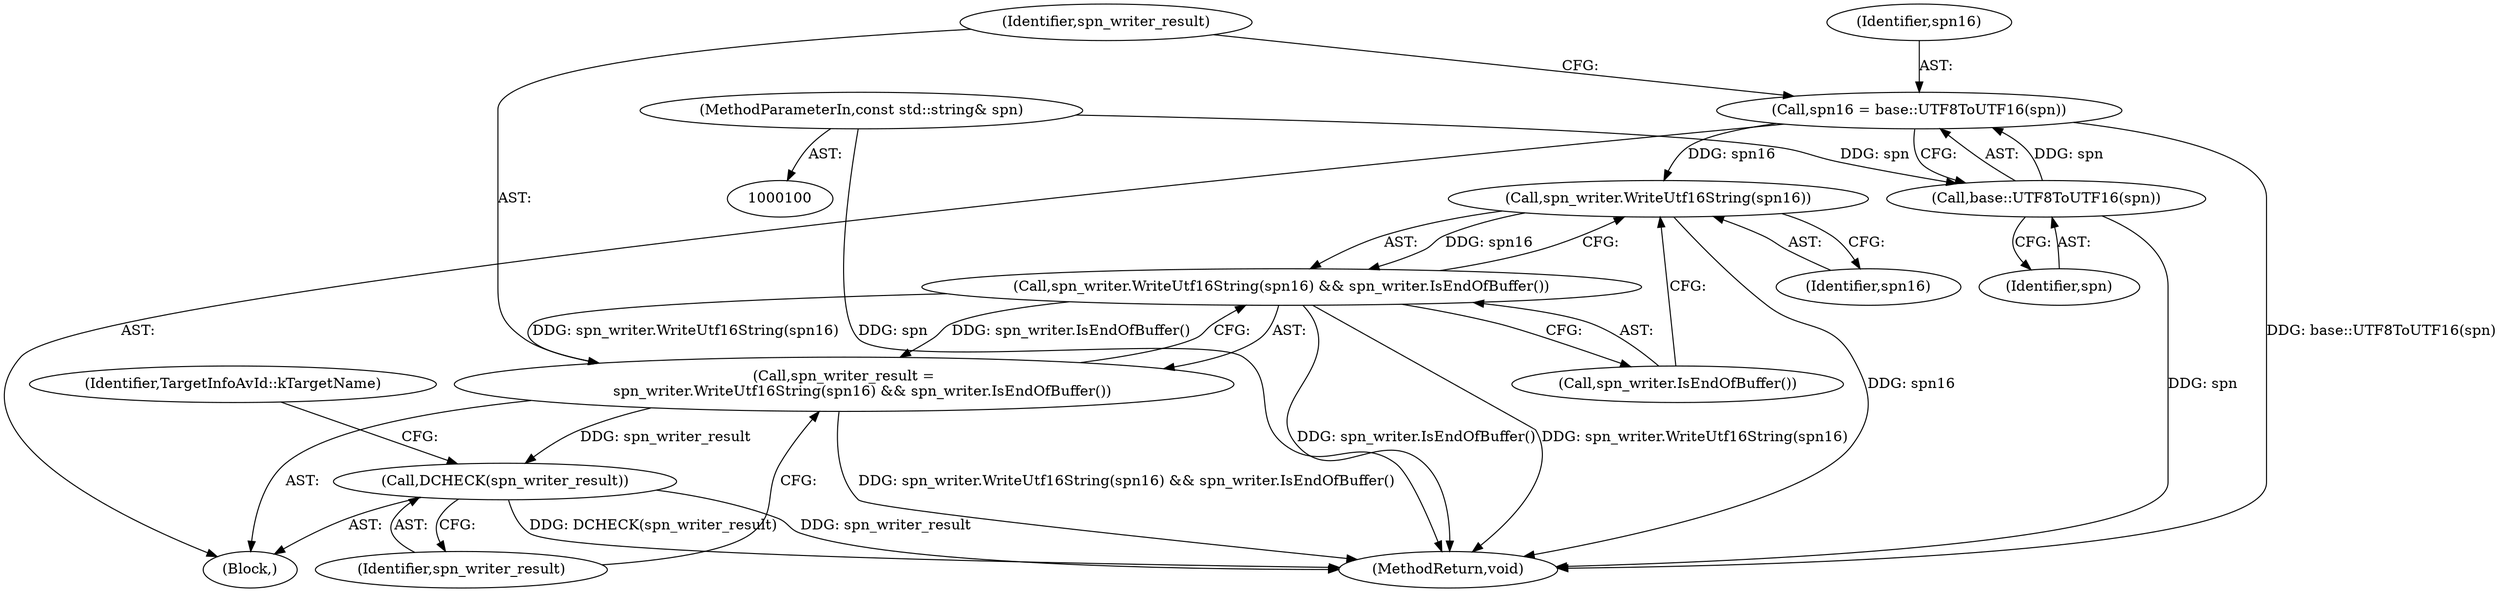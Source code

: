 digraph "0_Chrome_9cfe470d793da6e09b966d435c8fa2ba1625d5fe_2@API" {
"1000214" [label="(Call,spn_writer.WriteUtf16String(spn16))"];
"1000205" [label="(Call,spn16 = base::UTF8ToUTF16(spn))"];
"1000207" [label="(Call,base::UTF8ToUTF16(spn))"];
"1000104" [label="(MethodParameterIn,const std::string& spn)"];
"1000213" [label="(Call,spn_writer.WriteUtf16String(spn16) && spn_writer.IsEndOfBuffer())"];
"1000211" [label="(Call,spn_writer_result =\n        spn_writer.WriteUtf16String(spn16) && spn_writer.IsEndOfBuffer())"];
"1000217" [label="(Call,DCHECK(spn_writer_result))"];
"1000205" [label="(Call,spn16 = base::UTF8ToUTF16(spn))"];
"1000206" [label="(Identifier,spn16)"];
"1000208" [label="(Identifier,spn)"];
"1000104" [label="(MethodParameterIn,const std::string& spn)"];
"1000214" [label="(Call,spn_writer.WriteUtf16String(spn16))"];
"1000218" [label="(Identifier,spn_writer_result)"];
"1000212" [label="(Identifier,spn_writer_result)"];
"1000217" [label="(Call,DCHECK(spn_writer_result))"];
"1000238" [label="(MethodReturn,void)"];
"1000191" [label="(Block,)"];
"1000211" [label="(Call,spn_writer_result =\n        spn_writer.WriteUtf16String(spn16) && spn_writer.IsEndOfBuffer())"];
"1000216" [label="(Call,spn_writer.IsEndOfBuffer())"];
"1000220" [label="(Identifier,TargetInfoAvId::kTargetName)"];
"1000207" [label="(Call,base::UTF8ToUTF16(spn))"];
"1000215" [label="(Identifier,spn16)"];
"1000213" [label="(Call,spn_writer.WriteUtf16String(spn16) && spn_writer.IsEndOfBuffer())"];
"1000214" -> "1000213"  [label="AST: "];
"1000214" -> "1000215"  [label="CFG: "];
"1000215" -> "1000214"  [label="AST: "];
"1000216" -> "1000214"  [label="CFG: "];
"1000213" -> "1000214"  [label="CFG: "];
"1000214" -> "1000238"  [label="DDG: spn16"];
"1000214" -> "1000213"  [label="DDG: spn16"];
"1000205" -> "1000214"  [label="DDG: spn16"];
"1000205" -> "1000191"  [label="AST: "];
"1000205" -> "1000207"  [label="CFG: "];
"1000206" -> "1000205"  [label="AST: "];
"1000207" -> "1000205"  [label="AST: "];
"1000212" -> "1000205"  [label="CFG: "];
"1000205" -> "1000238"  [label="DDG: base::UTF8ToUTF16(spn)"];
"1000207" -> "1000205"  [label="DDG: spn"];
"1000207" -> "1000208"  [label="CFG: "];
"1000208" -> "1000207"  [label="AST: "];
"1000207" -> "1000238"  [label="DDG: spn"];
"1000104" -> "1000207"  [label="DDG: spn"];
"1000104" -> "1000100"  [label="AST: "];
"1000104" -> "1000238"  [label="DDG: spn"];
"1000213" -> "1000211"  [label="AST: "];
"1000213" -> "1000216"  [label="CFG: "];
"1000216" -> "1000213"  [label="AST: "];
"1000211" -> "1000213"  [label="CFG: "];
"1000213" -> "1000238"  [label="DDG: spn_writer.IsEndOfBuffer()"];
"1000213" -> "1000238"  [label="DDG: spn_writer.WriteUtf16String(spn16)"];
"1000213" -> "1000211"  [label="DDG: spn_writer.WriteUtf16String(spn16)"];
"1000213" -> "1000211"  [label="DDG: spn_writer.IsEndOfBuffer()"];
"1000211" -> "1000191"  [label="AST: "];
"1000212" -> "1000211"  [label="AST: "];
"1000218" -> "1000211"  [label="CFG: "];
"1000211" -> "1000238"  [label="DDG: spn_writer.WriteUtf16String(spn16) && spn_writer.IsEndOfBuffer()"];
"1000211" -> "1000217"  [label="DDG: spn_writer_result"];
"1000217" -> "1000191"  [label="AST: "];
"1000217" -> "1000218"  [label="CFG: "];
"1000218" -> "1000217"  [label="AST: "];
"1000220" -> "1000217"  [label="CFG: "];
"1000217" -> "1000238"  [label="DDG: DCHECK(spn_writer_result)"];
"1000217" -> "1000238"  [label="DDG: spn_writer_result"];
}
